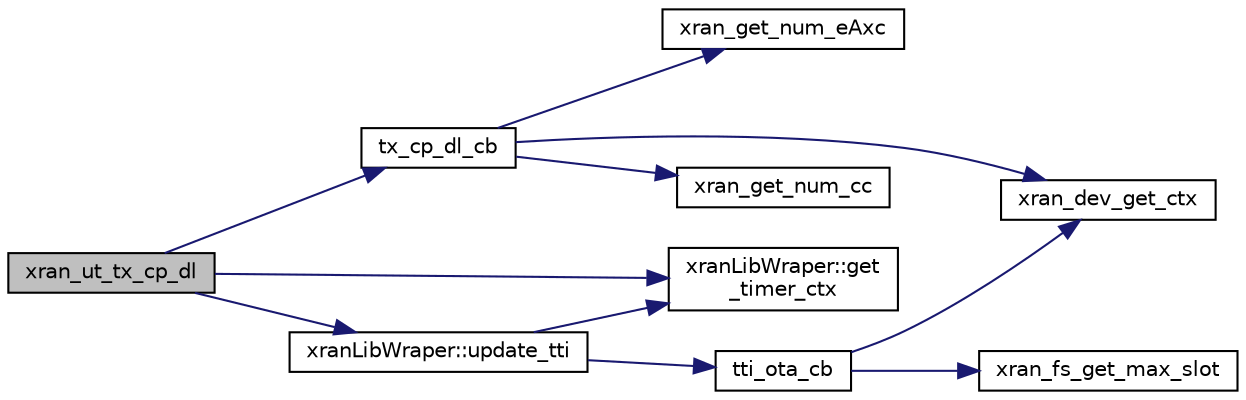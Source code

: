 digraph "xran_ut_tx_cp_dl"
{
 // LATEX_PDF_SIZE
  edge [fontname="Helvetica",fontsize="10",labelfontname="Helvetica",labelfontsize="10"];
  node [fontname="Helvetica",fontsize="10",shape=record];
  rankdir="LR";
  Node1 [label="xran_ut_tx_cp_dl",height=0.2,width=0.4,color="black", fillcolor="grey75", style="filled", fontcolor="black",tooltip=" "];
  Node1 -> Node2 [color="midnightblue",fontsize="10",style="solid",fontname="Helvetica"];
  Node2 [label="xranLibWraper::get\l_timer_ctx",height=0.2,width=0.4,color="black", fillcolor="white", style="filled",URL="$classxran_lib_wraper.html#a1ffad42e0cccdbc800d3dbef66f52d45",tooltip=" "];
  Node1 -> Node3 [color="midnightblue",fontsize="10",style="solid",fontname="Helvetica"];
  Node3 [label="tx_cp_dl_cb",height=0.2,width=0.4,color="black", fillcolor="white", style="filled",URL="$chain__tests_8cc.html#a4474e27c827459f3af40954b0c6f962b",tooltip=" "];
  Node3 -> Node4 [color="midnightblue",fontsize="10",style="solid",fontname="Helvetica"];
  Node4 [label="xran_dev_get_ctx",height=0.2,width=0.4,color="black", fillcolor="white", style="filled",URL="$xran__main_8c.html#aa09e72e94d2a1d891e86f4c09b0f8b21",tooltip=" "];
  Node3 -> Node5 [color="midnightblue",fontsize="10",style="solid",fontname="Helvetica"];
  Node5 [label="xran_get_num_cc",height=0.2,width=0.4,color="black", fillcolor="white", style="filled",URL="$xran__main_8c.html#ad51ee5b7f1f27c770f1eb658b5ee523e",tooltip="Get the configuration of the number of component carriers."];
  Node3 -> Node6 [color="midnightblue",fontsize="10",style="solid",fontname="Helvetica"];
  Node6 [label="xran_get_num_eAxc",height=0.2,width=0.4,color="black", fillcolor="white", style="filled",URL="$xran__main_8c.html#a3fc01469558ddf728239d59038ac5803",tooltip="Get the configuration of the number of antenna for UL."];
  Node1 -> Node7 [color="midnightblue",fontsize="10",style="solid",fontname="Helvetica"];
  Node7 [label="xranLibWraper::update_tti",height=0.2,width=0.4,color="black", fillcolor="white", style="filled",URL="$classxran_lib_wraper.html#a3783fbb2a26b8a0530c489850a905a38",tooltip=" "];
  Node7 -> Node2 [color="midnightblue",fontsize="10",style="solid",fontname="Helvetica"];
  Node7 -> Node8 [color="midnightblue",fontsize="10",style="solid",fontname="Helvetica"];
  Node8 [label="tti_ota_cb",height=0.2,width=0.4,color="black", fillcolor="white", style="filled",URL="$xran__lib__wrap_8hpp.html#a9c3700d61ba446fa9b05cca2ca9018ab",tooltip=" "];
  Node8 -> Node4 [color="midnightblue",fontsize="10",style="solid",fontname="Helvetica"];
  Node8 -> Node9 [color="midnightblue",fontsize="10",style="solid",fontname="Helvetica"];
  Node9 [label="xran_fs_get_max_slot",height=0.2,width=0.4,color="black", fillcolor="white", style="filled",URL="$xran__frame__struct_8c.html#a7f5a87395d3930f222e58976960c99e2",tooltip=" "];
}
